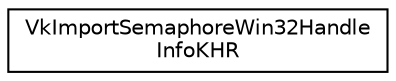 digraph "Graphical Class Hierarchy"
{
 // LATEX_PDF_SIZE
  edge [fontname="Helvetica",fontsize="10",labelfontname="Helvetica",labelfontsize="10"];
  node [fontname="Helvetica",fontsize="10",shape=record];
  rankdir="LR";
  Node0 [label="VkImportSemaphoreWin32Handle\lInfoKHR",height=0.2,width=0.4,color="black", fillcolor="white", style="filled",URL="$dd/dc5/structVkImportSemaphoreWin32HandleInfoKHR.html",tooltip=" "];
}
